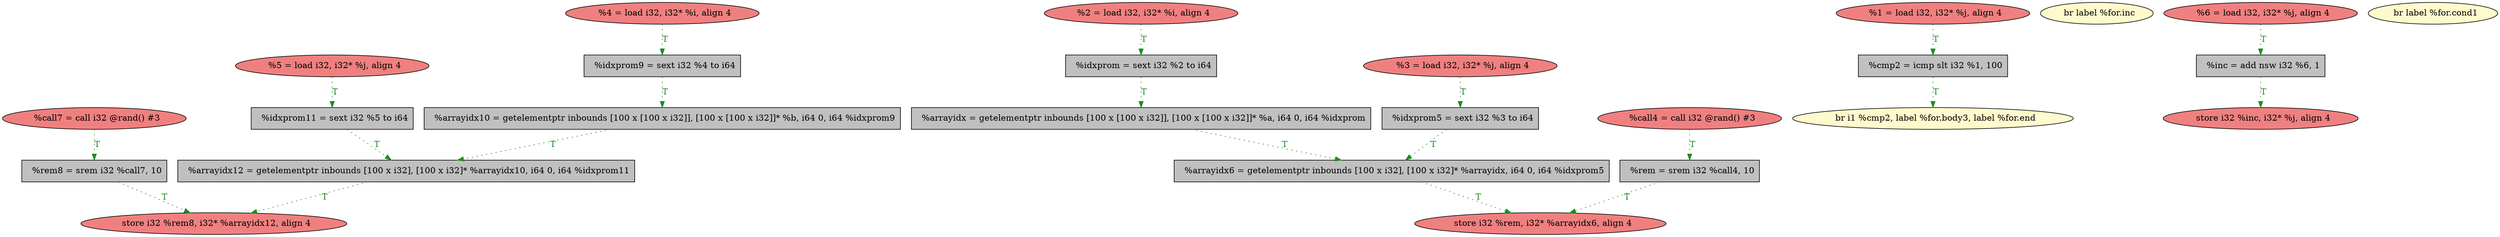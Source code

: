 
digraph G {


node1163 [fillcolor=lightcoral,label="  %call7 = call i32 @rand() #3",shape=ellipse,style=filled ]
node1165 [fillcolor=grey,label="  %rem8 = srem i32 %call7, 10",shape=rectangle,style=filled ]
node1162 [fillcolor=lightcoral,label="  store i32 %rem, i32* %arrayidx6, align 4",shape=ellipse,style=filled ]
node1164 [fillcolor=lemonchiffon,label="  br i1 %cmp2, label %for.body3, label %for.end",shape=ellipse,style=filled ]
node1160 [fillcolor=grey,label="  %idxprom = sext i32 %2 to i64",shape=rectangle,style=filled ]
node1159 [fillcolor=grey,label="  %cmp2 = icmp slt i32 %1, 100",shape=rectangle,style=filled ]
node1158 [fillcolor=grey,label="  %idxprom9 = sext i32 %4 to i64",shape=rectangle,style=filled ]
node1157 [fillcolor=lightcoral,label="  %3 = load i32, i32* %j, align 4",shape=ellipse,style=filled ]
node1156 [fillcolor=lightcoral,label="  %1 = load i32, i32* %j, align 4",shape=ellipse,style=filled ]
node1144 [fillcolor=lightcoral,label="  store i32 %rem8, i32* %arrayidx12, align 4",shape=ellipse,style=filled ]
node1155 [fillcolor=lightcoral,label="  %call4 = call i32 @rand() #3",shape=ellipse,style=filled ]
node1143 [fillcolor=lemonchiffon,label="  br label %for.inc",shape=ellipse,style=filled ]
node1146 [fillcolor=lightcoral,label="  %6 = load i32, i32* %j, align 4",shape=ellipse,style=filled ]
node1142 [fillcolor=grey,label="  %inc = add nsw i32 %6, 1",shape=rectangle,style=filled ]
node1140 [fillcolor=lemonchiffon,label="  br label %for.cond1",shape=ellipse,style=filled ]
node1161 [fillcolor=grey,label="  %arrayidx6 = getelementptr inbounds [100 x i32], [100 x i32]* %arrayidx, i64 0, i64 %idxprom5",shape=rectangle,style=filled ]
node1141 [fillcolor=lightcoral,label="  store i32 %inc, i32* %j, align 4",shape=ellipse,style=filled ]
node1147 [fillcolor=grey,label="  %idxprom11 = sext i32 %5 to i64",shape=rectangle,style=filled ]
node1148 [fillcolor=lightcoral,label="  %5 = load i32, i32* %j, align 4",shape=ellipse,style=filled ]
node1149 [fillcolor=grey,label="  %arrayidx10 = getelementptr inbounds [100 x [100 x i32]], [100 x [100 x i32]]* %b, i64 0, i64 %idxprom9",shape=rectangle,style=filled ]
node1145 [fillcolor=grey,label="  %arrayidx12 = getelementptr inbounds [100 x i32], [100 x i32]* %arrayidx10, i64 0, i64 %idxprom11",shape=rectangle,style=filled ]
node1150 [fillcolor=lightcoral,label="  %2 = load i32, i32* %i, align 4",shape=ellipse,style=filled ]
node1153 [fillcolor=grey,label="  %arrayidx = getelementptr inbounds [100 x [100 x i32]], [100 x [100 x i32]]* %a, i64 0, i64 %idxprom",shape=rectangle,style=filled ]
node1151 [fillcolor=grey,label="  %idxprom5 = sext i32 %3 to i64",shape=rectangle,style=filled ]
node1152 [fillcolor=lightcoral,label="  %4 = load i32, i32* %i, align 4",shape=ellipse,style=filled ]
node1154 [fillcolor=grey,label="  %rem = srem i32 %call4, 10",shape=rectangle,style=filled ]

node1155->node1154 [style=dotted,color=forestgreen,label="T",fontcolor=forestgreen ]
node1159->node1164 [style=dotted,color=forestgreen,label="T",fontcolor=forestgreen ]
node1154->node1162 [style=dotted,color=forestgreen,label="T",fontcolor=forestgreen ]
node1156->node1159 [style=dotted,color=forestgreen,label="T",fontcolor=forestgreen ]
node1163->node1165 [style=dotted,color=forestgreen,label="T",fontcolor=forestgreen ]
node1153->node1161 [style=dotted,color=forestgreen,label="T",fontcolor=forestgreen ]
node1161->node1162 [style=dotted,color=forestgreen,label="T",fontcolor=forestgreen ]
node1165->node1144 [style=dotted,color=forestgreen,label="T",fontcolor=forestgreen ]
node1158->node1149 [style=dotted,color=forestgreen,label="T",fontcolor=forestgreen ]
node1146->node1142 [style=dotted,color=forestgreen,label="T",fontcolor=forestgreen ]
node1160->node1153 [style=dotted,color=forestgreen,label="T",fontcolor=forestgreen ]
node1142->node1141 [style=dotted,color=forestgreen,label="T",fontcolor=forestgreen ]
node1151->node1161 [style=dotted,color=forestgreen,label="T",fontcolor=forestgreen ]
node1157->node1151 [style=dotted,color=forestgreen,label="T",fontcolor=forestgreen ]
node1148->node1147 [style=dotted,color=forestgreen,label="T",fontcolor=forestgreen ]
node1150->node1160 [style=dotted,color=forestgreen,label="T",fontcolor=forestgreen ]
node1145->node1144 [style=dotted,color=forestgreen,label="T",fontcolor=forestgreen ]
node1147->node1145 [style=dotted,color=forestgreen,label="T",fontcolor=forestgreen ]
node1152->node1158 [style=dotted,color=forestgreen,label="T",fontcolor=forestgreen ]
node1149->node1145 [style=dotted,color=forestgreen,label="T",fontcolor=forestgreen ]


}
